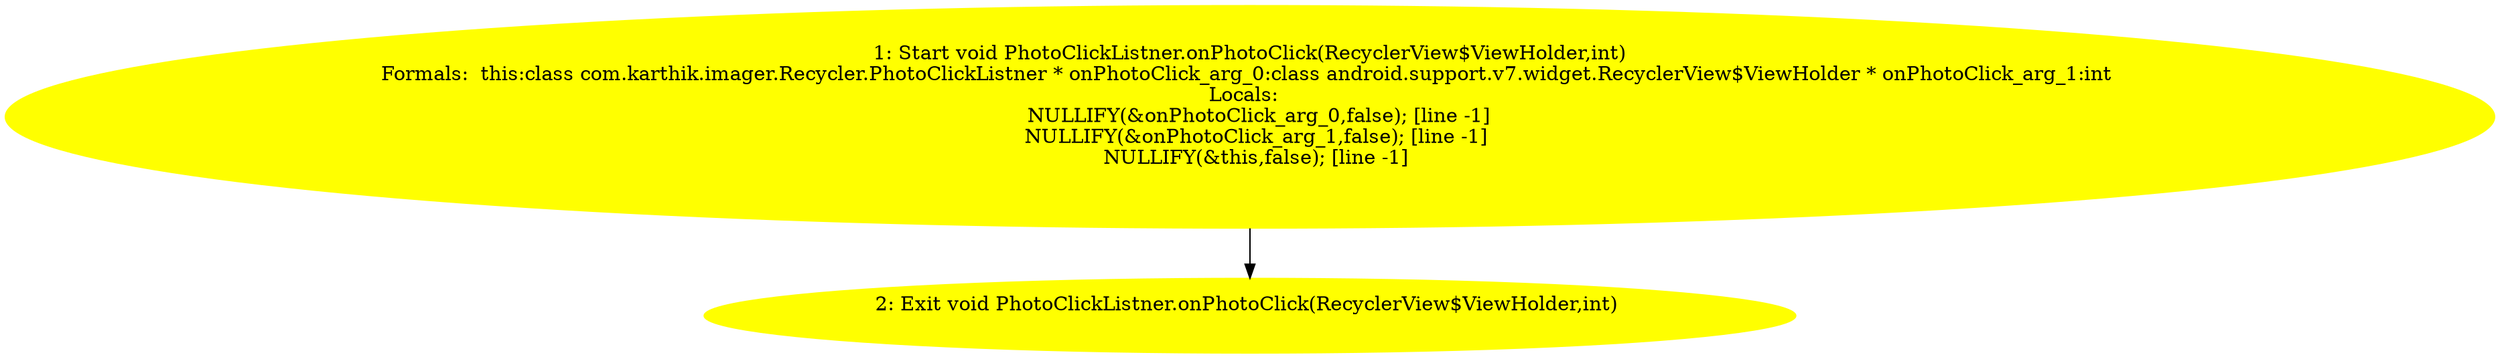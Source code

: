 digraph iCFG {
2 [label="2: Exit void PhotoClickListner.onPhotoClick(RecyclerView$ViewHolder,int) \n  " color=yellow style=filled]
	

1 [label="1: Start void PhotoClickListner.onPhotoClick(RecyclerView$ViewHolder,int)\nFormals:  this:class com.karthik.imager.Recycler.PhotoClickListner * onPhotoClick_arg_0:class android.support.v7.widget.RecyclerView$ViewHolder * onPhotoClick_arg_1:int \nLocals:  \n   NULLIFY(&onPhotoClick_arg_0,false); [line -1]\n  NULLIFY(&onPhotoClick_arg_1,false); [line -1]\n  NULLIFY(&this,false); [line -1]\n " color=yellow style=filled]
	

	 1 -> 2 ;
}
